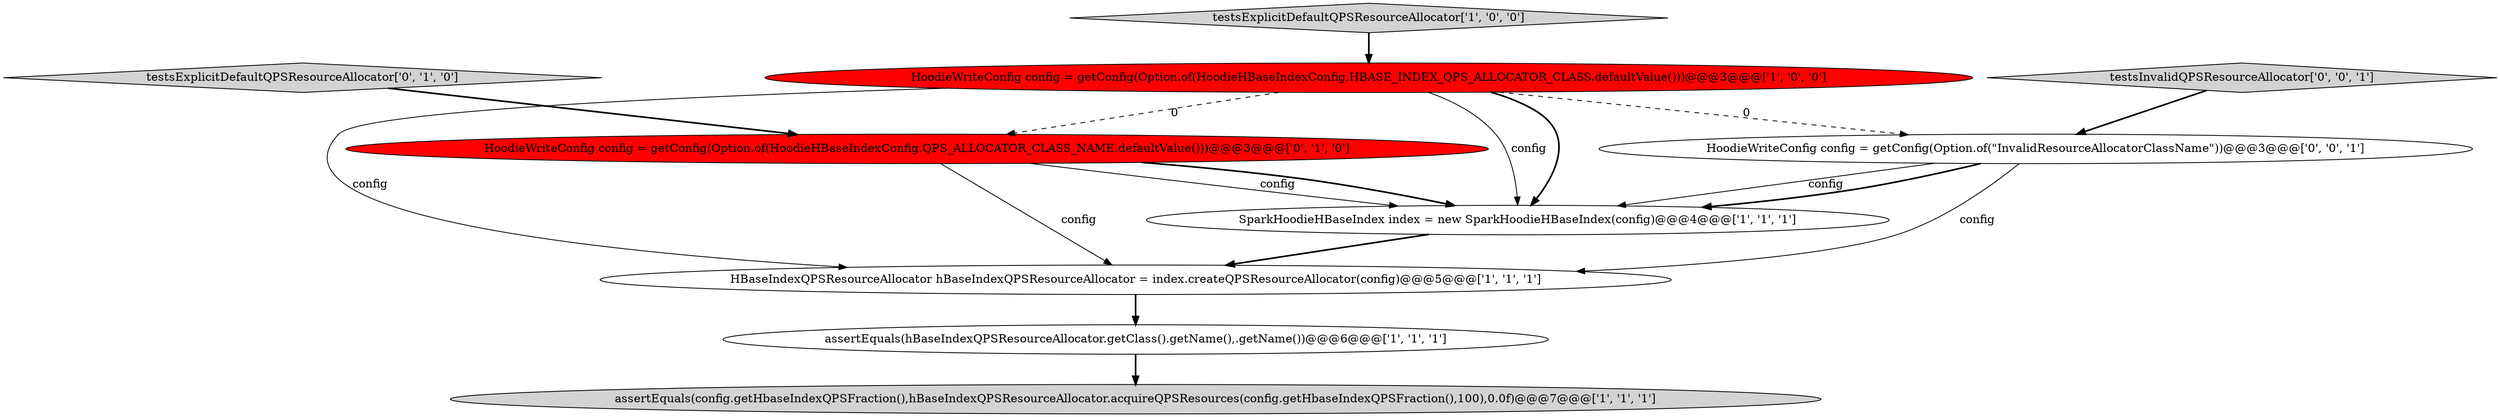 digraph {
7 [style = filled, label = "testsExplicitDefaultQPSResourceAllocator['0', '1', '0']", fillcolor = lightgray, shape = diamond image = "AAA0AAABBB2BBB"];
8 [style = filled, label = "HoodieWriteConfig config = getConfig(Option.of(\"InvalidResourceAllocatorClassName\"))@@@3@@@['0', '0', '1']", fillcolor = white, shape = ellipse image = "AAA0AAABBB3BBB"];
1 [style = filled, label = "testsExplicitDefaultQPSResourceAllocator['1', '0', '0']", fillcolor = lightgray, shape = diamond image = "AAA0AAABBB1BBB"];
0 [style = filled, label = "HoodieWriteConfig config = getConfig(Option.of(HoodieHBaseIndexConfig.HBASE_INDEX_QPS_ALLOCATOR_CLASS.defaultValue()))@@@3@@@['1', '0', '0']", fillcolor = red, shape = ellipse image = "AAA1AAABBB1BBB"];
6 [style = filled, label = "HoodieWriteConfig config = getConfig(Option.of(HoodieHBaseIndexConfig.QPS_ALLOCATOR_CLASS_NAME.defaultValue()))@@@3@@@['0', '1', '0']", fillcolor = red, shape = ellipse image = "AAA1AAABBB2BBB"];
9 [style = filled, label = "testsInvalidQPSResourceAllocator['0', '0', '1']", fillcolor = lightgray, shape = diamond image = "AAA0AAABBB3BBB"];
2 [style = filled, label = "HBaseIndexQPSResourceAllocator hBaseIndexQPSResourceAllocator = index.createQPSResourceAllocator(config)@@@5@@@['1', '1', '1']", fillcolor = white, shape = ellipse image = "AAA0AAABBB1BBB"];
5 [style = filled, label = "assertEquals(config.getHbaseIndexQPSFraction(),hBaseIndexQPSResourceAllocator.acquireQPSResources(config.getHbaseIndexQPSFraction(),100),0.0f)@@@7@@@['1', '1', '1']", fillcolor = lightgray, shape = ellipse image = "AAA0AAABBB1BBB"];
4 [style = filled, label = "SparkHoodieHBaseIndex index = new SparkHoodieHBaseIndex(config)@@@4@@@['1', '1', '1']", fillcolor = white, shape = ellipse image = "AAA0AAABBB1BBB"];
3 [style = filled, label = "assertEquals(hBaseIndexQPSResourceAllocator.getClass().getName(),.getName())@@@6@@@['1', '1', '1']", fillcolor = white, shape = ellipse image = "AAA0AAABBB1BBB"];
0->8 [style = dashed, label="0"];
8->4 [style = solid, label="config"];
6->4 [style = bold, label=""];
6->4 [style = solid, label="config"];
3->5 [style = bold, label=""];
7->6 [style = bold, label=""];
4->2 [style = bold, label=""];
1->0 [style = bold, label=""];
8->4 [style = bold, label=""];
9->8 [style = bold, label=""];
0->4 [style = bold, label=""];
0->4 [style = solid, label="config"];
8->2 [style = solid, label="config"];
6->2 [style = solid, label="config"];
2->3 [style = bold, label=""];
0->6 [style = dashed, label="0"];
0->2 [style = solid, label="config"];
}
